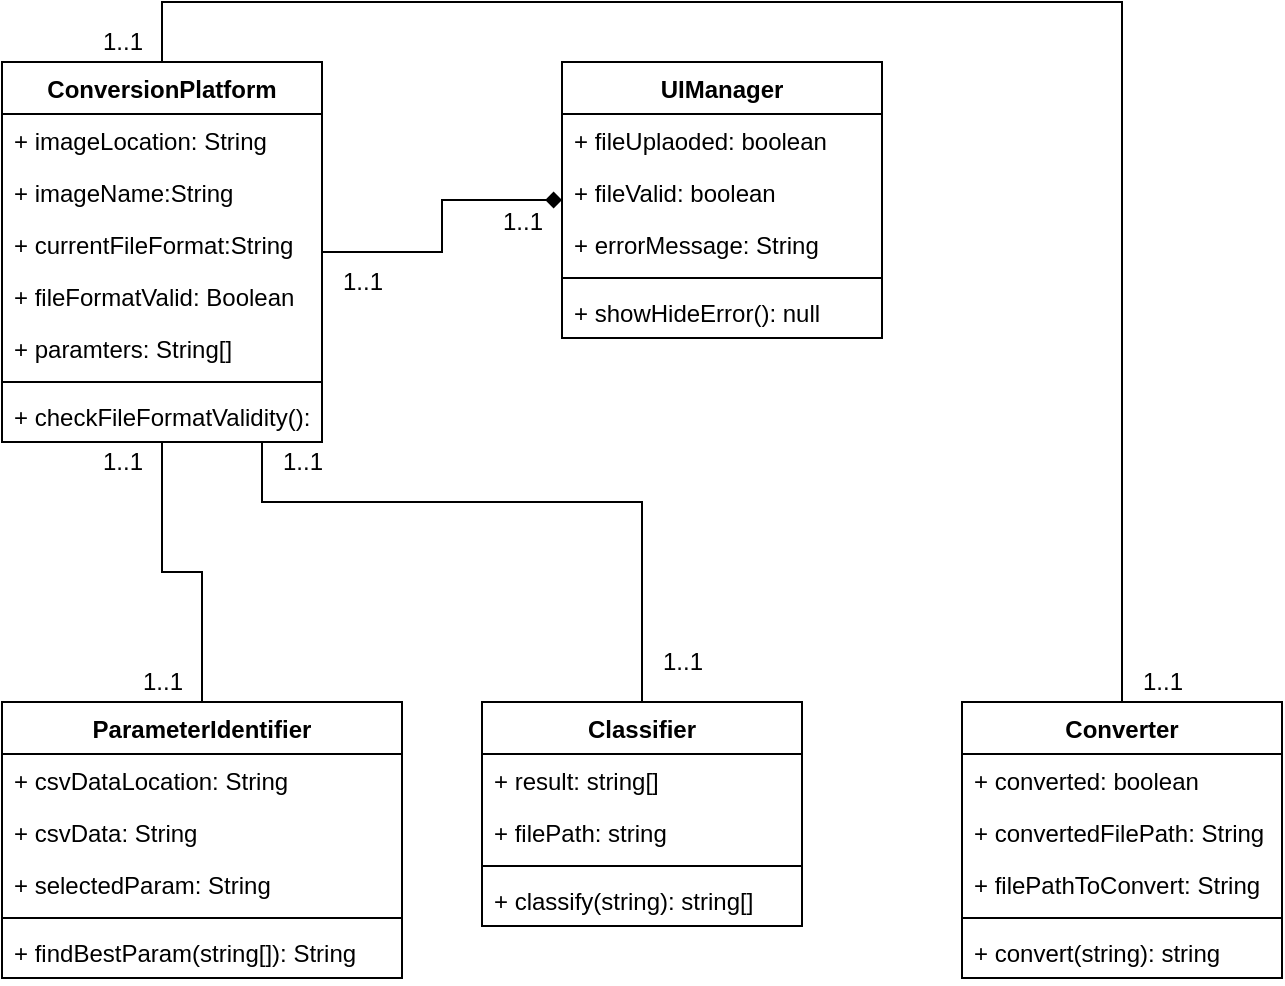 <mxfile version="12.9.6" type="device"><diagram id="M2eAveJ0OMM5J6Bx1fDQ" name="Page-1"><mxGraphModel dx="1185" dy="635" grid="1" gridSize="10" guides="1" tooltips="1" connect="1" arrows="1" fold="1" page="1" pageScale="1" pageWidth="850" pageHeight="1100" math="0" shadow="0"><root><mxCell id="0"/><mxCell id="1" parent="0"/><mxCell id="3ArGUF2FEJO84FEmwJq0-47" style="edgeStyle=orthogonalEdgeStyle;rounded=0;orthogonalLoop=1;jettySize=auto;html=1;endArrow=diamond;endFill=1;startArrow=none;startFill=0;" edge="1" parent="1" source="3ArGUF2FEJO84FEmwJq0-17" target="3ArGUF2FEJO84FEmwJq0-13"><mxGeometry relative="1" as="geometry"/></mxCell><mxCell id="3ArGUF2FEJO84FEmwJq0-48" style="edgeStyle=orthogonalEdgeStyle;rounded=0;orthogonalLoop=1;jettySize=auto;html=1;endArrow=none;endFill=0;" edge="1" parent="1" source="3ArGUF2FEJO84FEmwJq0-17" target="3ArGUF2FEJO84FEmwJq0-9"><mxGeometry relative="1" as="geometry"><mxPoint x="160" y="650" as="targetPoint"/></mxGeometry></mxCell><mxCell id="3ArGUF2FEJO84FEmwJq0-49" style="edgeStyle=orthogonalEdgeStyle;rounded=0;orthogonalLoop=1;jettySize=auto;html=1;endArrow=none;endFill=0;" edge="1" parent="1" source="3ArGUF2FEJO84FEmwJq0-17" target="3ArGUF2FEJO84FEmwJq0-1"><mxGeometry relative="1" as="geometry"><Array as="points"><mxPoint x="210" y="580"/><mxPoint x="400" y="580"/></Array></mxGeometry></mxCell><mxCell id="3ArGUF2FEJO84FEmwJq0-50" style="edgeStyle=orthogonalEdgeStyle;rounded=0;orthogonalLoop=1;jettySize=auto;html=1;endArrow=none;endFill=0;" edge="1" parent="1" source="3ArGUF2FEJO84FEmwJq0-17" target="3ArGUF2FEJO84FEmwJq0-5"><mxGeometry relative="1" as="geometry"><Array as="points"><mxPoint x="160" y="330"/><mxPoint x="640" y="330"/></Array></mxGeometry></mxCell><mxCell id="3ArGUF2FEJO84FEmwJq0-17" value="ConversionPlatform" style="swimlane;fontStyle=1;align=center;verticalAlign=top;childLayout=stackLayout;horizontal=1;startSize=26;horizontalStack=0;resizeParent=1;resizeParentMax=0;resizeLast=0;collapsible=1;marginBottom=0;" vertex="1" parent="1"><mxGeometry x="80" y="360" width="160" height="190" as="geometry"/></mxCell><mxCell id="3ArGUF2FEJO84FEmwJq0-18" value="+ imageLocation: String" style="text;strokeColor=none;fillColor=none;align=left;verticalAlign=top;spacingLeft=4;spacingRight=4;overflow=hidden;rotatable=0;points=[[0,0.5],[1,0.5]];portConstraint=eastwest;" vertex="1" parent="3ArGUF2FEJO84FEmwJq0-17"><mxGeometry y="26" width="160" height="26" as="geometry"/></mxCell><mxCell id="3ArGUF2FEJO84FEmwJq0-33" value="+ imageName:String" style="text;strokeColor=none;fillColor=none;align=left;verticalAlign=top;spacingLeft=4;spacingRight=4;overflow=hidden;rotatable=0;points=[[0,0.5],[1,0.5]];portConstraint=eastwest;" vertex="1" parent="3ArGUF2FEJO84FEmwJq0-17"><mxGeometry y="52" width="160" height="26" as="geometry"/></mxCell><mxCell id="3ArGUF2FEJO84FEmwJq0-36" value="+ currentFileFormat:String" style="text;strokeColor=none;fillColor=none;align=left;verticalAlign=top;spacingLeft=4;spacingRight=4;overflow=hidden;rotatable=0;points=[[0,0.5],[1,0.5]];portConstraint=eastwest;" vertex="1" parent="3ArGUF2FEJO84FEmwJq0-17"><mxGeometry y="78" width="160" height="26" as="geometry"/></mxCell><mxCell id="3ArGUF2FEJO84FEmwJq0-37" value="+ fileFormatValid: Boolean" style="text;strokeColor=none;fillColor=none;align=left;verticalAlign=top;spacingLeft=4;spacingRight=4;overflow=hidden;rotatable=0;points=[[0,0.5],[1,0.5]];portConstraint=eastwest;" vertex="1" parent="3ArGUF2FEJO84FEmwJq0-17"><mxGeometry y="104" width="160" height="26" as="geometry"/></mxCell><mxCell id="3ArGUF2FEJO84FEmwJq0-38" value="+ paramters: String[]" style="text;strokeColor=none;fillColor=none;align=left;verticalAlign=top;spacingLeft=4;spacingRight=4;overflow=hidden;rotatable=0;points=[[0,0.5],[1,0.5]];portConstraint=eastwest;" vertex="1" parent="3ArGUF2FEJO84FEmwJq0-17"><mxGeometry y="130" width="160" height="26" as="geometry"/></mxCell><mxCell id="3ArGUF2FEJO84FEmwJq0-19" value="" style="line;strokeWidth=1;fillColor=none;align=left;verticalAlign=middle;spacingTop=-1;spacingLeft=3;spacingRight=3;rotatable=0;labelPosition=right;points=[];portConstraint=eastwest;" vertex="1" parent="3ArGUF2FEJO84FEmwJq0-17"><mxGeometry y="156" width="160" height="8" as="geometry"/></mxCell><mxCell id="3ArGUF2FEJO84FEmwJq0-20" value="+ checkFileFormatValidity(): Boolean" style="text;strokeColor=none;fillColor=none;align=left;verticalAlign=top;spacingLeft=4;spacingRight=4;overflow=hidden;rotatable=0;points=[[0,0.5],[1,0.5]];portConstraint=eastwest;" vertex="1" parent="3ArGUF2FEJO84FEmwJq0-17"><mxGeometry y="164" width="160" height="26" as="geometry"/></mxCell><mxCell id="3ArGUF2FEJO84FEmwJq0-13" value="UIManager" style="swimlane;fontStyle=1;align=center;verticalAlign=top;childLayout=stackLayout;horizontal=1;startSize=26;horizontalStack=0;resizeParent=1;resizeParentMax=0;resizeLast=0;collapsible=1;marginBottom=0;" vertex="1" parent="1"><mxGeometry x="360" y="360" width="160" height="138" as="geometry"/></mxCell><mxCell id="3ArGUF2FEJO84FEmwJq0-14" value="+ fileUplaoded: boolean" style="text;strokeColor=none;fillColor=none;align=left;verticalAlign=top;spacingLeft=4;spacingRight=4;overflow=hidden;rotatable=0;points=[[0,0.5],[1,0.5]];portConstraint=eastwest;" vertex="1" parent="3ArGUF2FEJO84FEmwJq0-13"><mxGeometry y="26" width="160" height="26" as="geometry"/></mxCell><mxCell id="3ArGUF2FEJO84FEmwJq0-39" value="+ fileValid: boolean" style="text;strokeColor=none;fillColor=none;align=left;verticalAlign=top;spacingLeft=4;spacingRight=4;overflow=hidden;rotatable=0;points=[[0,0.5],[1,0.5]];portConstraint=eastwest;" vertex="1" parent="3ArGUF2FEJO84FEmwJq0-13"><mxGeometry y="52" width="160" height="26" as="geometry"/></mxCell><mxCell id="3ArGUF2FEJO84FEmwJq0-41" value="+ errorMessage: String" style="text;strokeColor=none;fillColor=none;align=left;verticalAlign=top;spacingLeft=4;spacingRight=4;overflow=hidden;rotatable=0;points=[[0,0.5],[1,0.5]];portConstraint=eastwest;" vertex="1" parent="3ArGUF2FEJO84FEmwJq0-13"><mxGeometry y="78" width="160" height="26" as="geometry"/></mxCell><mxCell id="3ArGUF2FEJO84FEmwJq0-15" value="" style="line;strokeWidth=1;fillColor=none;align=left;verticalAlign=middle;spacingTop=-1;spacingLeft=3;spacingRight=3;rotatable=0;labelPosition=right;points=[];portConstraint=eastwest;" vertex="1" parent="3ArGUF2FEJO84FEmwJq0-13"><mxGeometry y="104" width="160" height="8" as="geometry"/></mxCell><mxCell id="3ArGUF2FEJO84FEmwJq0-40" value="+ showHideError(): null" style="text;strokeColor=none;fillColor=none;align=left;verticalAlign=top;spacingLeft=4;spacingRight=4;overflow=hidden;rotatable=0;points=[[0,0.5],[1,0.5]];portConstraint=eastwest;" vertex="1" parent="3ArGUF2FEJO84FEmwJq0-13"><mxGeometry y="112" width="160" height="26" as="geometry"/></mxCell><mxCell id="3ArGUF2FEJO84FEmwJq0-32" value="1..1" style="text;html=1;align=center;verticalAlign=middle;resizable=0;points=[];autosize=1;" vertex="1" parent="1"><mxGeometry x="640" y="660" width="40" height="20" as="geometry"/></mxCell><mxCell id="3ArGUF2FEJO84FEmwJq0-9" value="ParameterIdentifier" style="swimlane;fontStyle=1;align=center;verticalAlign=top;childLayout=stackLayout;horizontal=1;startSize=26;horizontalStack=0;resizeParent=1;resizeParentMax=0;resizeLast=0;collapsible=1;marginBottom=0;" vertex="1" parent="1"><mxGeometry x="80" y="680" width="200" height="138" as="geometry"/></mxCell><mxCell id="3ArGUF2FEJO84FEmwJq0-10" value="+ csvDataLocation: String" style="text;strokeColor=none;fillColor=none;align=left;verticalAlign=top;spacingLeft=4;spacingRight=4;overflow=hidden;rotatable=0;points=[[0,0.5],[1,0.5]];portConstraint=eastwest;" vertex="1" parent="3ArGUF2FEJO84FEmwJq0-9"><mxGeometry y="26" width="200" height="26" as="geometry"/></mxCell><mxCell id="3ArGUF2FEJO84FEmwJq0-42" value="+ csvData: String" style="text;strokeColor=none;fillColor=none;align=left;verticalAlign=top;spacingLeft=4;spacingRight=4;overflow=hidden;rotatable=0;points=[[0,0.5],[1,0.5]];portConstraint=eastwest;" vertex="1" parent="3ArGUF2FEJO84FEmwJq0-9"><mxGeometry y="52" width="200" height="26" as="geometry"/></mxCell><mxCell id="3ArGUF2FEJO84FEmwJq0-43" value="+ selectedParam: String" style="text;strokeColor=none;fillColor=none;align=left;verticalAlign=top;spacingLeft=4;spacingRight=4;overflow=hidden;rotatable=0;points=[[0,0.5],[1,0.5]];portConstraint=eastwest;" vertex="1" parent="3ArGUF2FEJO84FEmwJq0-9"><mxGeometry y="78" width="200" height="26" as="geometry"/></mxCell><mxCell id="3ArGUF2FEJO84FEmwJq0-11" value="" style="line;strokeWidth=1;fillColor=none;align=left;verticalAlign=middle;spacingTop=-1;spacingLeft=3;spacingRight=3;rotatable=0;labelPosition=right;points=[];portConstraint=eastwest;" vertex="1" parent="3ArGUF2FEJO84FEmwJq0-9"><mxGeometry y="104" width="200" height="8" as="geometry"/></mxCell><mxCell id="3ArGUF2FEJO84FEmwJq0-12" value="+ findBestParam(string[]): String" style="text;strokeColor=none;fillColor=none;align=left;verticalAlign=top;spacingLeft=4;spacingRight=4;overflow=hidden;rotatable=0;points=[[0,0.5],[1,0.5]];portConstraint=eastwest;" vertex="1" parent="3ArGUF2FEJO84FEmwJq0-9"><mxGeometry y="112" width="200" height="26" as="geometry"/></mxCell><mxCell id="3ArGUF2FEJO84FEmwJq0-1" value="Classifier" style="swimlane;fontStyle=1;align=center;verticalAlign=top;childLayout=stackLayout;horizontal=1;startSize=26;horizontalStack=0;resizeParent=1;resizeParentMax=0;resizeLast=0;collapsible=1;marginBottom=0;" vertex="1" parent="1"><mxGeometry x="320" y="680" width="160" height="112" as="geometry"/></mxCell><mxCell id="3ArGUF2FEJO84FEmwJq0-2" value="+ result: string[]" style="text;strokeColor=none;fillColor=none;align=left;verticalAlign=top;spacingLeft=4;spacingRight=4;overflow=hidden;rotatable=0;points=[[0,0.5],[1,0.5]];portConstraint=eastwest;" vertex="1" parent="3ArGUF2FEJO84FEmwJq0-1"><mxGeometry y="26" width="160" height="26" as="geometry"/></mxCell><mxCell id="3ArGUF2FEJO84FEmwJq0-46" value="+ filePath: string" style="text;strokeColor=none;fillColor=none;align=left;verticalAlign=top;spacingLeft=4;spacingRight=4;overflow=hidden;rotatable=0;points=[[0,0.5],[1,0.5]];portConstraint=eastwest;" vertex="1" parent="3ArGUF2FEJO84FEmwJq0-1"><mxGeometry y="52" width="160" height="26" as="geometry"/></mxCell><mxCell id="3ArGUF2FEJO84FEmwJq0-3" value="" style="line;strokeWidth=1;fillColor=none;align=left;verticalAlign=middle;spacingTop=-1;spacingLeft=3;spacingRight=3;rotatable=0;labelPosition=right;points=[];portConstraint=eastwest;" vertex="1" parent="3ArGUF2FEJO84FEmwJq0-1"><mxGeometry y="78" width="160" height="8" as="geometry"/></mxCell><mxCell id="3ArGUF2FEJO84FEmwJq0-4" value="+ classify(string): string[]" style="text;strokeColor=none;fillColor=none;align=left;verticalAlign=top;spacingLeft=4;spacingRight=4;overflow=hidden;rotatable=0;points=[[0,0.5],[1,0.5]];portConstraint=eastwest;" vertex="1" parent="3ArGUF2FEJO84FEmwJq0-1"><mxGeometry y="86" width="160" height="26" as="geometry"/></mxCell><mxCell id="3ArGUF2FEJO84FEmwJq0-5" value="Converter" style="swimlane;fontStyle=1;align=center;verticalAlign=top;childLayout=stackLayout;horizontal=1;startSize=26;horizontalStack=0;resizeParent=1;resizeParentMax=0;resizeLast=0;collapsible=1;marginBottom=0;" vertex="1" parent="1"><mxGeometry x="560" y="680" width="160" height="138" as="geometry"/></mxCell><mxCell id="3ArGUF2FEJO84FEmwJq0-6" value="+ converted: boolean" style="text;strokeColor=none;fillColor=none;align=left;verticalAlign=top;spacingLeft=4;spacingRight=4;overflow=hidden;rotatable=0;points=[[0,0.5],[1,0.5]];portConstraint=eastwest;" vertex="1" parent="3ArGUF2FEJO84FEmwJq0-5"><mxGeometry y="26" width="160" height="26" as="geometry"/></mxCell><mxCell id="3ArGUF2FEJO84FEmwJq0-44" value="+ convertedFilePath: String" style="text;strokeColor=none;fillColor=none;align=left;verticalAlign=top;spacingLeft=4;spacingRight=4;overflow=hidden;rotatable=0;points=[[0,0.5],[1,0.5]];portConstraint=eastwest;" vertex="1" parent="3ArGUF2FEJO84FEmwJq0-5"><mxGeometry y="52" width="160" height="26" as="geometry"/></mxCell><mxCell id="3ArGUF2FEJO84FEmwJq0-45" value="+ filePathToConvert: String" style="text;strokeColor=none;fillColor=none;align=left;verticalAlign=top;spacingLeft=4;spacingRight=4;overflow=hidden;rotatable=0;points=[[0,0.5],[1,0.5]];portConstraint=eastwest;" vertex="1" parent="3ArGUF2FEJO84FEmwJq0-5"><mxGeometry y="78" width="160" height="26" as="geometry"/></mxCell><mxCell id="3ArGUF2FEJO84FEmwJq0-7" value="" style="line;strokeWidth=1;fillColor=none;align=left;verticalAlign=middle;spacingTop=-1;spacingLeft=3;spacingRight=3;rotatable=0;labelPosition=right;points=[];portConstraint=eastwest;" vertex="1" parent="3ArGUF2FEJO84FEmwJq0-5"><mxGeometry y="104" width="160" height="8" as="geometry"/></mxCell><mxCell id="3ArGUF2FEJO84FEmwJq0-8" value="+ convert(string): string" style="text;strokeColor=none;fillColor=none;align=left;verticalAlign=top;spacingLeft=4;spacingRight=4;overflow=hidden;rotatable=0;points=[[0,0.5],[1,0.5]];portConstraint=eastwest;" vertex="1" parent="3ArGUF2FEJO84FEmwJq0-5"><mxGeometry y="112" width="160" height="26" as="geometry"/></mxCell><mxCell id="3ArGUF2FEJO84FEmwJq0-51" value="1..1" style="text;html=1;align=center;verticalAlign=middle;resizable=0;points=[];autosize=1;" vertex="1" parent="1"><mxGeometry x="120" y="340" width="40" height="20" as="geometry"/></mxCell><mxCell id="3ArGUF2FEJO84FEmwJq0-55" value="1..1" style="text;html=1;align=center;verticalAlign=middle;resizable=0;points=[];autosize=1;" vertex="1" parent="1"><mxGeometry x="240" y="460" width="40" height="20" as="geometry"/></mxCell><mxCell id="3ArGUF2FEJO84FEmwJq0-56" value="1..1" style="text;html=1;align=center;verticalAlign=middle;resizable=0;points=[];autosize=1;" vertex="1" parent="1"><mxGeometry x="320" y="430" width="40" height="20" as="geometry"/></mxCell><mxCell id="3ArGUF2FEJO84FEmwJq0-57" value="1..1" style="text;html=1;align=center;verticalAlign=middle;resizable=0;points=[];autosize=1;" vertex="1" parent="1"><mxGeometry x="210" y="550" width="40" height="20" as="geometry"/></mxCell><mxCell id="3ArGUF2FEJO84FEmwJq0-58" value="1..1" style="text;html=1;align=center;verticalAlign=middle;resizable=0;points=[];autosize=1;" vertex="1" parent="1"><mxGeometry x="400" y="650" width="40" height="20" as="geometry"/></mxCell><mxCell id="3ArGUF2FEJO84FEmwJq0-59" value="1..1" style="text;html=1;align=center;verticalAlign=middle;resizable=0;points=[];autosize=1;" vertex="1" parent="1"><mxGeometry x="120" y="550" width="40" height="20" as="geometry"/></mxCell><mxCell id="3ArGUF2FEJO84FEmwJq0-60" value="1..1" style="text;html=1;align=center;verticalAlign=middle;resizable=0;points=[];autosize=1;" vertex="1" parent="1"><mxGeometry x="140" y="660" width="40" height="20" as="geometry"/></mxCell></root></mxGraphModel></diagram></mxfile>